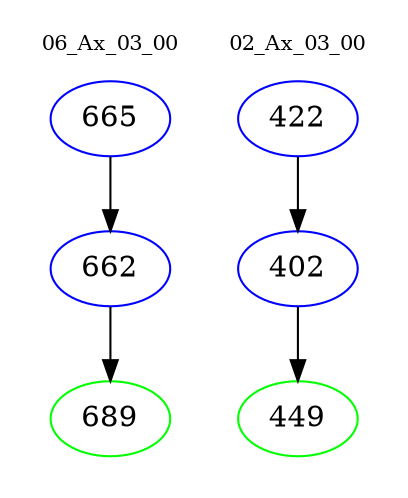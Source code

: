 digraph{
subgraph cluster_0 {
color = white
label = "06_Ax_03_00";
fontsize=10;
T0_665 [label="665", color="blue"]
T0_665 -> T0_662 [color="black"]
T0_662 [label="662", color="blue"]
T0_662 -> T0_689 [color="black"]
T0_689 [label="689", color="green"]
}
subgraph cluster_1 {
color = white
label = "02_Ax_03_00";
fontsize=10;
T1_422 [label="422", color="blue"]
T1_422 -> T1_402 [color="black"]
T1_402 [label="402", color="blue"]
T1_402 -> T1_449 [color="black"]
T1_449 [label="449", color="green"]
}
}
